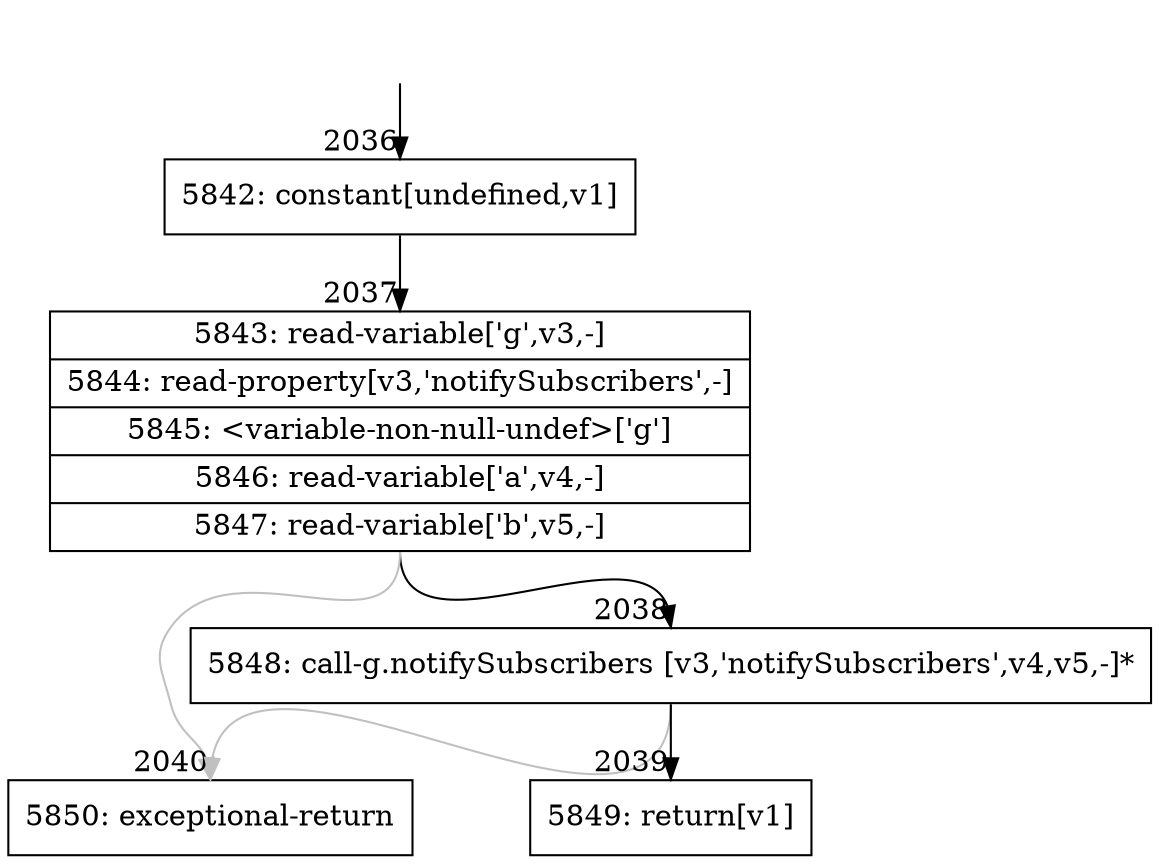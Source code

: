 digraph {
rankdir="TD"
BB_entry175[shape=none,label=""];
BB_entry175 -> BB2036 [tailport=s, headport=n, headlabel="    2036"]
BB2036 [shape=record label="{5842: constant[undefined,v1]}" ] 
BB2036 -> BB2037 [tailport=s, headport=n, headlabel="      2037"]
BB2037 [shape=record label="{5843: read-variable['g',v3,-]|5844: read-property[v3,'notifySubscribers',-]|5845: \<variable-non-null-undef\>['g']|5846: read-variable['a',v4,-]|5847: read-variable['b',v5,-]}" ] 
BB2037 -> BB2038 [tailport=s, headport=n, headlabel="      2038"]
BB2037 -> BB2040 [tailport=s, headport=n, color=gray, headlabel="      2040"]
BB2038 [shape=record label="{5848: call-g.notifySubscribers [v3,'notifySubscribers',v4,v5,-]*}" ] 
BB2038 -> BB2039 [tailport=s, headport=n, headlabel="      2039"]
BB2038 -> BB2040 [tailport=s, headport=n, color=gray]
BB2039 [shape=record label="{5849: return[v1]}" ] 
BB2040 [shape=record label="{5850: exceptional-return}" ] 
}
